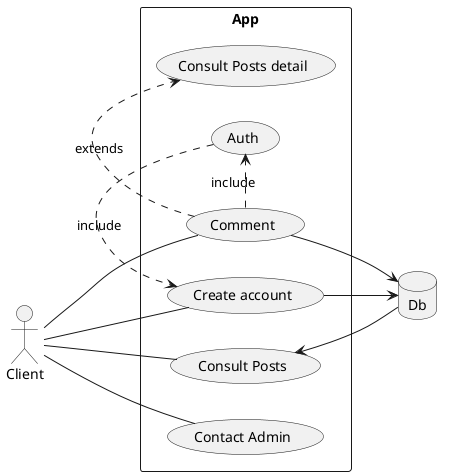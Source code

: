@startuml
left to right direction
actor Client
database Db
rectangle App {
    Client -- (Comment)
    (Comment) .> (Auth) : include
    (Comment) --> Db

    Client -- (Consult Posts)

    (Consult Posts) <-- Db

    (Comment) .> (Consult Posts detail) : extends

    Client -- (Create account)
    (Create account) --> Db

    (Auth) .> (Create account) : include

    Client -- (Contact Admin)
}

@enduml